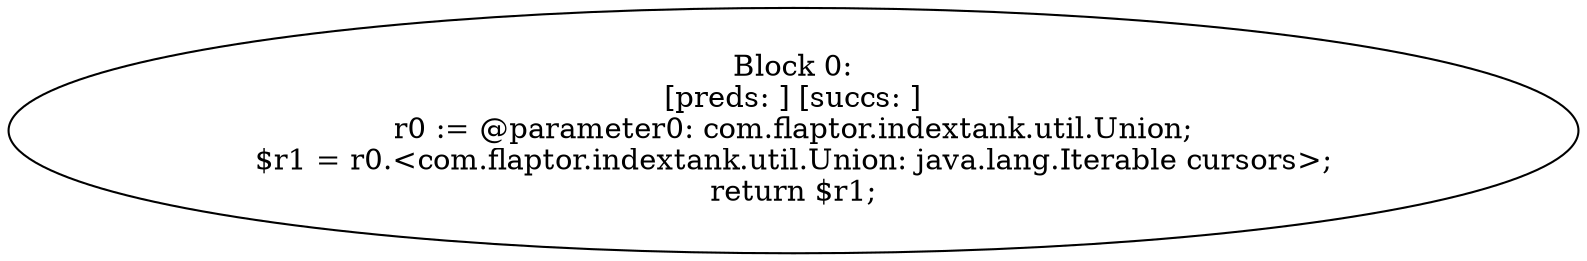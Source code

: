 digraph "unitGraph" {
    "Block 0:
[preds: ] [succs: ]
r0 := @parameter0: com.flaptor.indextank.util.Union;
$r1 = r0.<com.flaptor.indextank.util.Union: java.lang.Iterable cursors>;
return $r1;
"
}
